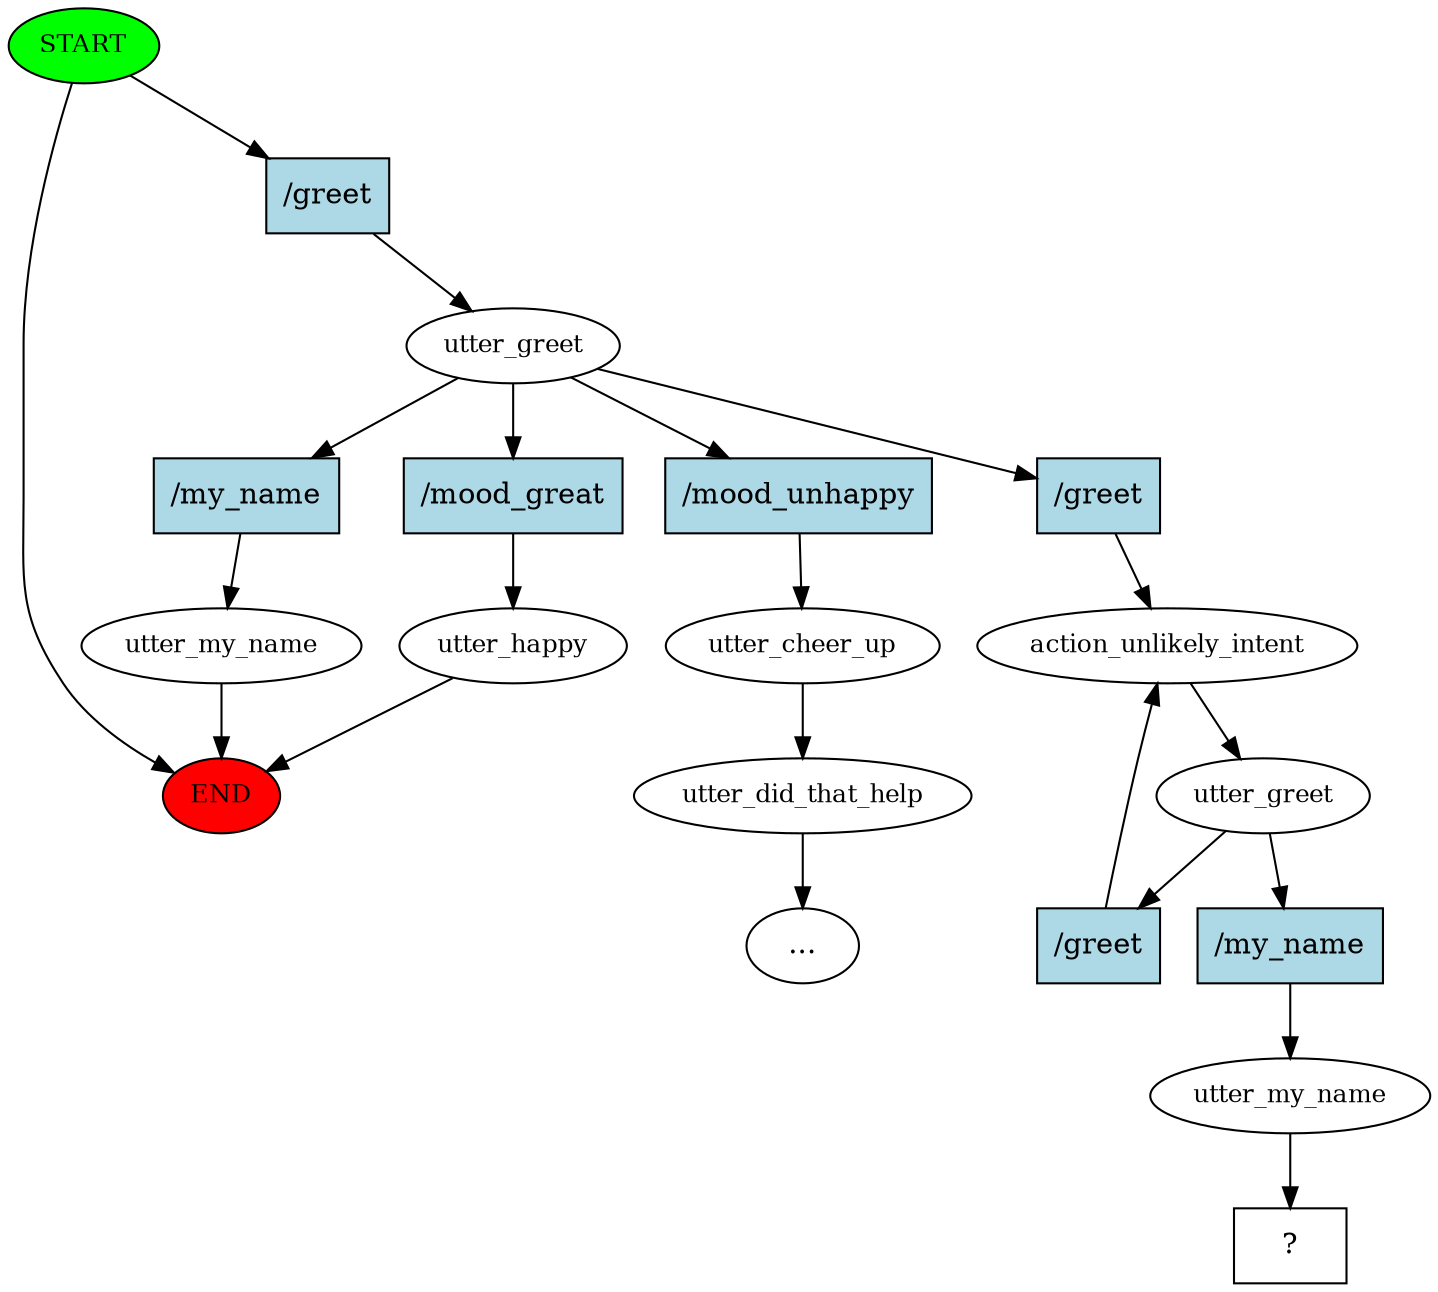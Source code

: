 digraph  {
0 [class="start active", fillcolor=green, fontsize=12, label=START, style=filled];
"-1" [class=end, fillcolor=red, fontsize=12, label=END, style=filled];
1 [class=active, fontsize=12, label=utter_greet];
2 [class="", fontsize=12, label=utter_my_name];
4 [class="", fontsize=12, label=utter_happy];
6 [class="", fontsize=12, label=utter_cheer_up];
7 [class="", fontsize=12, label=utter_did_that_help];
"-4" [class=ellipsis, label="..."];
12 [class=active, fontsize=12, label=action_unlikely_intent];
13 [class=active, fontsize=12, label=utter_greet];
16 [class=active, fontsize=12, label=utter_my_name];
17 [class="intent dashed active", label="  ?  ", shape=rect];
18 [class="intent active", fillcolor=lightblue, label="/greet", shape=rect, style=filled];
19 [class=intent, fillcolor=lightblue, label="/my_name", shape=rect, style=filled];
20 [class=intent, fillcolor=lightblue, label="/mood_great", shape=rect, style=filled];
21 [class=intent, fillcolor=lightblue, label="/mood_unhappy", shape=rect, style=filled];
22 [class="intent active", fillcolor=lightblue, label="/greet", shape=rect, style=filled];
23 [class="intent active", fillcolor=lightblue, label="/greet", shape=rect, style=filled];
24 [class="intent active", fillcolor=lightblue, label="/my_name", shape=rect, style=filled];
0 -> "-1"  [class="", key=NONE, label=""];
0 -> 18  [class=active, key=0];
1 -> 19  [class="", key=0];
1 -> 20  [class="", key=0];
1 -> 21  [class="", key=0];
1 -> 22  [class=active, key=0];
2 -> "-1"  [class="", key=NONE, label=""];
4 -> "-1"  [class="", key=NONE, label=""];
6 -> 7  [class="", key=NONE, label=""];
7 -> "-4"  [class="", key=NONE, label=""];
12 -> 13  [class=active, key=NONE, label=""];
13 -> 23  [class=active, key=0];
13 -> 24  [class=active, key=0];
16 -> 17  [class=active, key=NONE, label=""];
18 -> 1  [class=active, key=0];
19 -> 2  [class="", key=0];
20 -> 4  [class="", key=0];
21 -> 6  [class="", key=0];
22 -> 12  [class=active, key=0];
23 -> 12  [class=active, key=0];
24 -> 16  [class=active, key=0];
}
